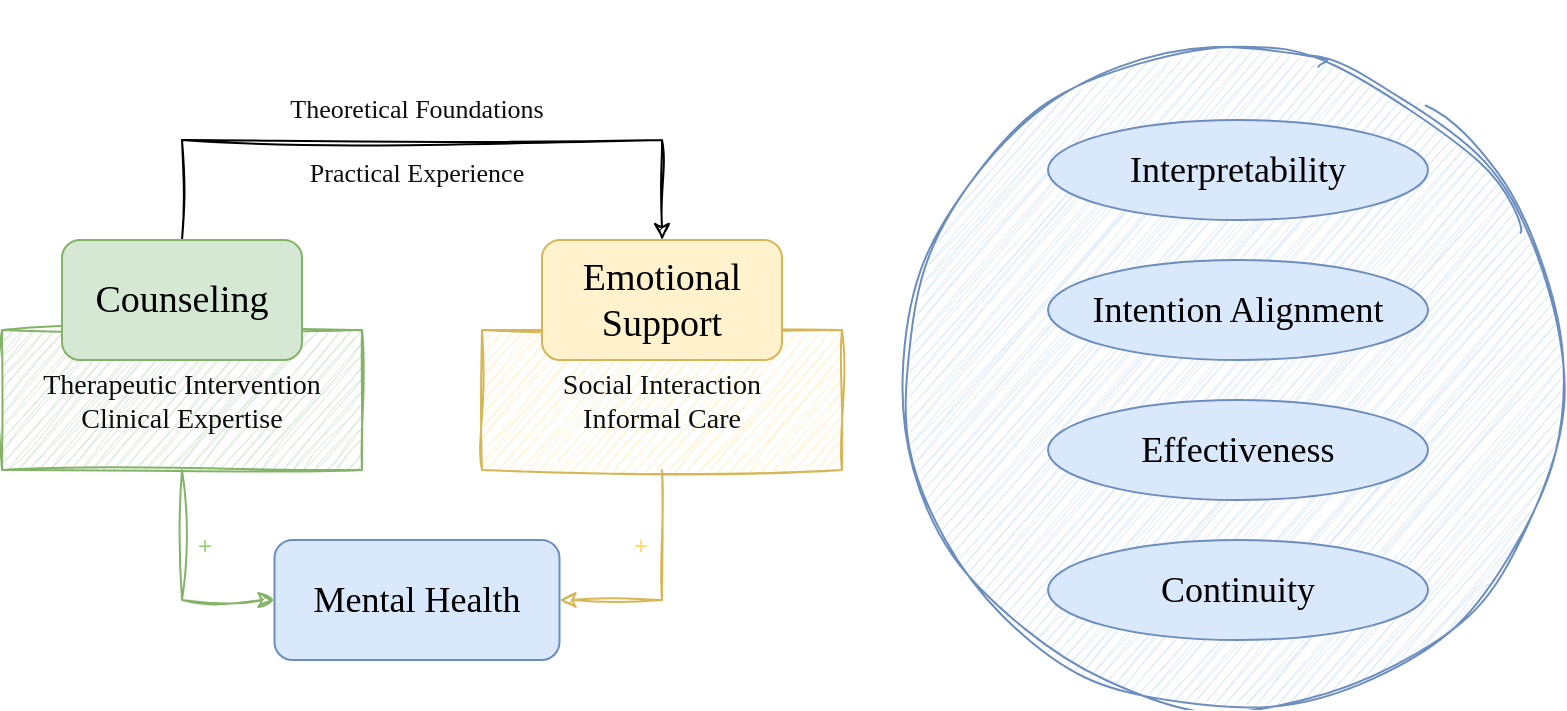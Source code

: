 <mxfile version="27.1.5">
  <diagram name="第 1 页" id="1yVaYk0rBe0aMYbrsP3v">
    <mxGraphModel dx="953" dy="556" grid="0" gridSize="10" guides="1" tooltips="1" connect="1" arrows="1" fold="1" page="1" pageScale="1" pageWidth="888" pageHeight="500" math="0" shadow="0">
      <root>
        <mxCell id="0" />
        <mxCell id="1" parent="0" />
        <mxCell id="ekbLbkOoTWBVTehAWl5b-20" value="" style="ellipse;whiteSpace=wrap;html=1;aspect=fixed;fillColor=#dae8fc;strokeColor=#6c8ebf;shadow=0;sketch=1;curveFitting=1;jiggle=2;" parent="1" vertex="1">
          <mxGeometry x="487" y="74" width="330" height="330" as="geometry" />
        </mxCell>
        <mxCell id="ekbLbkOoTWBVTehAWl5b-21" value="" style="rounded=0;whiteSpace=wrap;html=1;strokeColor=none;" parent="1" vertex="1">
          <mxGeometry x="276" y="218" width="180" height="70" as="geometry" />
        </mxCell>
        <mxCell id="ekbLbkOoTWBVTehAWl5b-26" style="edgeStyle=orthogonalEdgeStyle;rounded=0;orthogonalLoop=1;jettySize=auto;html=1;entryX=1;entryY=0.5;entryDx=0;entryDy=0;fillColor=#fff2cc;strokeColor=#d6b656;exitX=0.5;exitY=1;exitDx=0;exitDy=0;sketch=1;curveFitting=1;jiggle=2;" parent="1" source="ekbLbkOoTWBVTehAWl5b-4" target="ekbLbkOoTWBVTehAWl5b-30" edge="1">
          <mxGeometry relative="1" as="geometry">
            <mxPoint x="338.5" y="350" as="targetPoint" />
          </mxGeometry>
        </mxCell>
        <mxCell id="ekbLbkOoTWBVTehAWl5b-4" value="&lt;p class=&quot;p1&quot; style=&quot;margin: 0px; font-variant-numeric: normal; font-variant-east-asian: normal; font-variant-alternates: normal; font-size-adjust: none; font-kerning: auto; font-optical-sizing: auto; font-feature-settings: normal; font-variation-settings: normal; font-variant-position: normal; font-stretch: normal; line-height: normal;&quot;&gt;&lt;span style=&quot;background-color: initial;&quot;&gt;&lt;font color=&quot;#0e0e0e&quot; face=&quot;Comic Sans MS&quot;&gt;Social Interaction&lt;/font&gt;&lt;/span&gt;&lt;/p&gt;&lt;p class=&quot;p1&quot; style=&quot;margin: 0px; font-variant-numeric: normal; font-variant-east-asian: normal; font-variant-alternates: normal; font-size-adjust: none; font-kerning: auto; font-optical-sizing: auto; font-feature-settings: normal; font-variation-settings: normal; font-variant-position: normal; font-stretch: normal; line-height: normal;&quot;&gt;&lt;span style=&quot;color: rgb(14, 14, 14); font-family: &amp;quot;Comic Sans MS&amp;quot;; background-color: initial;&quot;&gt;Informal Care&lt;/span&gt;&lt;/p&gt;" style="whiteSpace=wrap;html=1;sketch=1;curveFitting=1;jiggle=2;fillColor=#fff2cc;strokeColor=#d6b656;fontSize=14;align=center;" parent="1" vertex="1">
          <mxGeometry x="276" y="215" width="180" height="70" as="geometry" />
        </mxCell>
        <mxCell id="ekbLbkOoTWBVTehAWl5b-25" style="edgeStyle=orthogonalEdgeStyle;rounded=0;orthogonalLoop=1;jettySize=auto;html=1;entryX=0;entryY=0.5;entryDx=0;entryDy=0;fillColor=#d5e8d4;strokeColor=#82b366;sketch=1;curveFitting=1;jiggle=2;" parent="1" source="ekbLbkOoTWBVTehAWl5b-3" target="ekbLbkOoTWBVTehAWl5b-30" edge="1">
          <mxGeometry relative="1" as="geometry">
            <mxPoint x="148.5" y="350" as="targetPoint" />
          </mxGeometry>
        </mxCell>
        <mxCell id="ekbLbkOoTWBVTehAWl5b-3" value="&lt;p style=&quot;margin: 0px; font-variant-numeric: normal; font-variant-east-asian: normal; font-variant-alternates: normal; font-size-adjust: none; font-kerning: auto; font-optical-sizing: auto; font-feature-settings: normal; font-variation-settings: normal; font-variant-position: normal; font-stretch: normal; line-height: normal; color: rgb(14, 14, 14);&quot; class=&quot;p1&quot;&gt;&lt;font face=&quot;Comic Sans MS&quot;&gt;Therapeutic Intervention&lt;/font&gt;&lt;/p&gt;&lt;p style=&quot;margin: 0px; font-variant-numeric: normal; font-variant-east-asian: normal; font-variant-alternates: normal; font-size-adjust: none; font-kerning: auto; font-optical-sizing: auto; font-feature-settings: normal; font-variation-settings: normal; font-variant-position: normal; font-stretch: normal; line-height: normal;&quot; class=&quot;p1&quot;&gt;&lt;font face=&quot;Comic Sans MS&quot;&gt;&lt;font color=&quot;#0e0e0e&quot;&gt;&lt;span&gt;Clinical Expertise&lt;/span&gt;&lt;/font&gt;&lt;/font&gt;&lt;/p&gt;" style="whiteSpace=wrap;html=1;sketch=1;curveFitting=1;jiggle=2;fillColor=#d5e8d4;strokeColor=#82b366;align=center;fontSize=14;" parent="1" vertex="1">
          <mxGeometry x="36" y="215" width="180" height="70" as="geometry" />
        </mxCell>
        <mxCell id="ekbLbkOoTWBVTehAWl5b-12" style="edgeStyle=orthogonalEdgeStyle;rounded=0;orthogonalLoop=1;jettySize=auto;html=1;entryX=0.5;entryY=0;entryDx=0;entryDy=0;exitX=0.5;exitY=0;exitDx=0;exitDy=0;sketch=1;curveFitting=1;jiggle=2;" parent="1" source="ekbLbkOoTWBVTehAWl5b-1" target="ekbLbkOoTWBVTehAWl5b-2" edge="1">
          <mxGeometry relative="1" as="geometry">
            <Array as="points">
              <mxPoint x="126" y="120" />
              <mxPoint x="366" y="120" />
            </Array>
          </mxGeometry>
        </mxCell>
        <mxCell id="ekbLbkOoTWBVTehAWl5b-1" value="&lt;font style=&quot;font-size: 19px;&quot; face=&quot;Comic Sans MS&quot;&gt;Counseling&lt;/font&gt;" style="rounded=1;whiteSpace=wrap;html=1;fillColor=#d5e8d4;strokeColor=#82b366;" parent="1" vertex="1">
          <mxGeometry x="66" y="170" width="120" height="60" as="geometry" />
        </mxCell>
        <mxCell id="ekbLbkOoTWBVTehAWl5b-2" value="&lt;font style=&quot;font-size: 19px;&quot; face=&quot;Comic Sans MS&quot;&gt;Emotional Support&lt;/font&gt;" style="rounded=1;whiteSpace=wrap;html=1;fillColor=#fff2cc;strokeColor=#d6b656;" parent="1" vertex="1">
          <mxGeometry x="306" y="170" width="120" height="60" as="geometry" />
        </mxCell>
        <mxCell id="ekbLbkOoTWBVTehAWl5b-13" value="&lt;p class=&quot;p1&quot; style=&quot;margin: 0px; font-variant-numeric: normal; font-variant-east-asian: normal; font-variant-alternates: normal; font-size-adjust: none; font-kerning: auto; font-optical-sizing: auto; font-feature-settings: normal; font-variation-settings: normal; font-variant-position: normal; font-stretch: normal; line-height: normal; color: rgb(14, 14, 14); text-align: start; text-wrap-mode: wrap;&quot;&gt;&lt;br&gt;&lt;/p&gt;" style="text;html=1;align=center;verticalAlign=middle;resizable=0;points=[];autosize=1;strokeColor=none;fillColor=none;fontSize=13;fontFamily=Comic Sans MS;fontStyle=0" parent="1" vertex="1">
          <mxGeometry x="374" y="50" width="20" height="30" as="geometry" />
        </mxCell>
        <mxCell id="ekbLbkOoTWBVTehAWl5b-19" value="&lt;p class=&quot;p1&quot; style=&quot;font-variant-numeric: normal; font-variant-east-asian: normal; font-variant-alternates: normal; font-size-adjust: none; font-kerning: auto; font-optical-sizing: auto; font-feature-settings: normal; font-variation-settings: normal; font-variant-position: normal; font-stretch: normal; font-size: 13px; line-height: normal; font-family: &amp;quot;Comic Sans MS&amp;quot;; margin: 0px; color: rgb(14, 14, 14);&quot;&gt;Theoretical Foundations&lt;/p&gt;&lt;p class=&quot;p1&quot; style=&quot;font-variant-numeric: normal; font-variant-east-asian: normal; font-variant-alternates: normal; font-size-adjust: none; font-kerning: auto; font-optical-sizing: auto; font-feature-settings: normal; font-variation-settings: normal; font-variant-position: normal; font-stretch: normal; font-size: 13px; line-height: normal; font-family: &amp;quot;Comic Sans MS&amp;quot;; margin: 0px; color: rgb(14, 14, 14);&quot;&gt;&lt;br&gt;&lt;/p&gt;&lt;p class=&quot;p1&quot; style=&quot;font-variant-numeric: normal; font-variant-east-asian: normal; font-variant-alternates: normal; font-size-adjust: none; font-kerning: auto; font-optical-sizing: auto; font-feature-settings: normal; font-variation-settings: normal; font-variant-position: normal; font-stretch: normal; font-size: 13px; line-height: normal; font-family: &amp;quot;Comic Sans MS&amp;quot;; margin: 0px; color: rgb(14, 14, 14);&quot;&gt;Practical Experience&lt;/p&gt;" style="rounded=0;whiteSpace=wrap;html=1;fillColor=none;strokeColor=none;align=center;" parent="1" vertex="1">
          <mxGeometry x="156" y="90" width="175" height="60" as="geometry" />
        </mxCell>
        <mxCell id="ekbLbkOoTWBVTehAWl5b-30" value="&lt;span style=&quot;font-family: &amp;quot;Comic Sans MS&amp;quot;; font-size: 18px;&quot;&gt;Mental Health&lt;/span&gt;" style="rounded=1;whiteSpace=wrap;html=1;fillColor=#dae8fc;strokeColor=#6c8ebf;" parent="1" vertex="1">
          <mxGeometry x="172.25" y="320" width="142.5" height="60" as="geometry" />
        </mxCell>
        <mxCell id="ekbLbkOoTWBVTehAWl5b-31" value="&lt;span style=&quot;font-family: &amp;quot;Comic Sans MS&amp;quot;; font-size: 18px;&quot;&gt;Interpretability&lt;/span&gt;" style="ellipse;whiteSpace=wrap;html=1;fillColor=#dae8fc;strokeColor=#6c8ebf;" parent="1" vertex="1">
          <mxGeometry x="559" y="110" width="190" height="50" as="geometry" />
        </mxCell>
        <mxCell id="ekbLbkOoTWBVTehAWl5b-32" value="&lt;font face=&quot;Comic Sans MS&quot;&gt;&lt;span style=&quot;font-size: 18px;&quot;&gt;Intention Alignment&lt;/span&gt;&lt;/font&gt;" style="ellipse;whiteSpace=wrap;html=1;fillColor=#dae8fc;strokeColor=#6c8ebf;" parent="1" vertex="1">
          <mxGeometry x="559" y="180" width="190" height="50" as="geometry" />
        </mxCell>
        <mxCell id="ekbLbkOoTWBVTehAWl5b-33" value="&lt;font face=&quot;Comic Sans MS&quot;&gt;&lt;span style=&quot;font-size: 18px;&quot;&gt;Continuity&lt;/span&gt;&lt;/font&gt;" style="ellipse;whiteSpace=wrap;html=1;fillColor=#dae8fc;strokeColor=#6c8ebf;" parent="1" vertex="1">
          <mxGeometry x="559" y="320" width="190" height="50" as="geometry" />
        </mxCell>
        <mxCell id="ekbLbkOoTWBVTehAWl5b-34" value="&lt;font face=&quot;Comic Sans MS&quot;&gt;&lt;span style=&quot;font-size: 18px;&quot;&gt;Effectiveness&lt;/span&gt;&lt;/font&gt;" style="ellipse;whiteSpace=wrap;html=1;fillColor=#dae8fc;strokeColor=#6c8ebf;" parent="1" vertex="1">
          <mxGeometry x="559" y="250" width="190" height="50" as="geometry" />
        </mxCell>
        <mxCell id="ekbLbkOoTWBVTehAWl5b-35" value="&lt;font color=&quot;#97d077&quot;&gt;+&lt;/font&gt;" style="text;html=1;align=center;verticalAlign=middle;resizable=0;points=[];autosize=1;strokeColor=none;fillColor=none;" parent="1" vertex="1">
          <mxGeometry x="124" y="310" width="25" height="26" as="geometry" />
        </mxCell>
        <mxCell id="ekbLbkOoTWBVTehAWl5b-36" value="&lt;font color=&quot;#ffd966&quot;&gt;+&lt;/font&gt;" style="text;html=1;align=center;verticalAlign=middle;resizable=0;points=[];autosize=1;strokeColor=none;fillColor=none;" parent="1" vertex="1">
          <mxGeometry x="342" y="310" width="25" height="26" as="geometry" />
        </mxCell>
      </root>
    </mxGraphModel>
  </diagram>
</mxfile>
